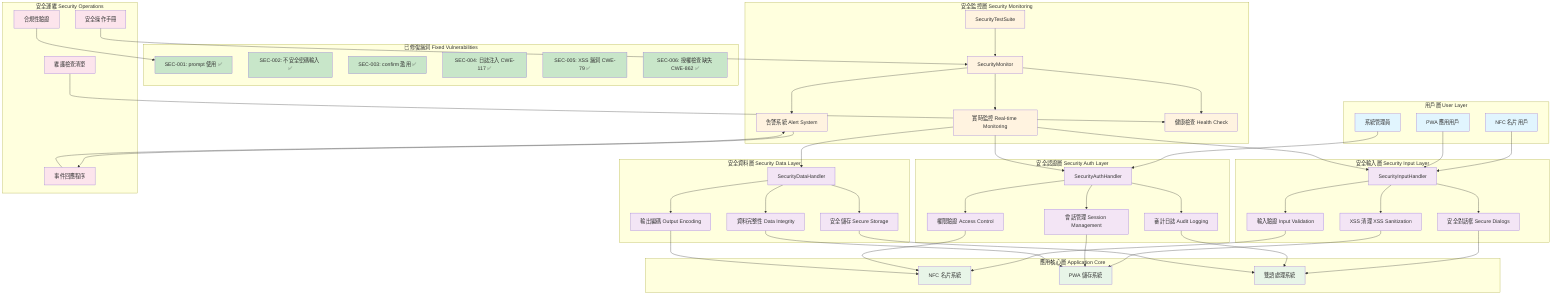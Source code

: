 graph TB
    subgraph "用戶層 User Layer"
        U1[NFC 名片用戶]
        U2[PWA 應用用戶]
        U3[系統管理員]
    end
    
    subgraph "安全輸入層 Security Input Layer"
        SI1[SecurityInputHandler]
        SI2[輸入驗證 Input Validation]
        SI3[XSS 清理 XSS Sanitization]
        SI4[安全對話框 Secure Dialogs]
    end
    
    subgraph "安全認證層 Security Auth Layer"
        SA1[SecurityAuthHandler]
        SA2[權限驗證 Access Control]
        SA3[會話管理 Session Management]
        SA4[審計日誌 Audit Logging]
    end
    
    subgraph "安全資料層 Security Data Layer"
        SD1[SecurityDataHandler]
        SD2[輸出編碼 Output Encoding]
        SD3[資料完整性 Data Integrity]
        SD4[安全儲存 Secure Storage]
    end
    
    subgraph "應用核心層 Application Core"
        AC1[NFC 名片系統]
        AC2[PWA 儲存系統]
        AC3[雙語處理系統]
    end
    
    subgraph "安全監控層 Security Monitoring"
        SM1[SecurityMonitor]
        SM2[實時監控 Real-time Monitoring]
        SM3[告警系統 Alert System]
        SM4[健康檢查 Health Check]
        SM5[SecurityTestSuite]
    end
    
    subgraph "已修復漏洞 Fixed Vulnerabilities"
        FV1[SEC-001: prompt 使用 ✅]
        FV2[SEC-002: 不安全密碼輸入 ✅]
        FV3[SEC-003: confirm 濫用 ✅]
        FV4[SEC-004: 日誌注入 CWE-117 ✅]
        FV5[SEC-005: XSS 漏洞 CWE-79 ✅]
        FV6[SEC-006: 授權檢查缺失 CWE-862 ✅]
    end
    
    subgraph "安全運維 Security Operations"
        SO1[安全操作手冊]
        SO2[事件回應程序]
        SO3[維護檢查清單]
        SO4[合規性驗證]
    end
    
    %% 用戶到安全層的連接
    U1 --> SI1
    U2 --> SI1
    U3 --> SA1
    
    %% 安全層之間的連接
    SI1 --> SI2
    SI1 --> SI3
    SI1 --> SI4
    
    SA1 --> SA2
    SA1 --> SA3
    SA1 --> SA4
    
    SD1 --> SD2
    SD1 --> SD3
    SD1 --> SD4
    
    %% 安全層到應用核心的連接
    SI2 --> AC1
    SI3 --> AC2
    SI4 --> AC3
    
    SA2 --> AC1
    SA3 --> AC2
    SA4 --> AC3
    
    SD2 --> AC1
    SD3 --> AC2
    SD4 --> AC3
    
    %% 監控層連接
    SM1 --> SM2
    SM1 --> SM3
    SM1 --> SM4
    SM5 --> SM1
    
    %% 監控到各安全層
    SM2 --> SI1
    SM2 --> SA1
    SM2 --> SD1
    SM3 --> SO2
    
    %% 運維連接
    SO1 --> SM1
    SO2 --> SM3
    SO3 --> SM4
    SO4 --> FV1
    
    %% 樣式設定
    classDef userLayer fill:#e1f5fe
    classDef securityLayer fill:#f3e5f5
    classDef coreLayer fill:#e8f5e8
    classDef monitorLayer fill:#fff3e0
    classDef fixedVuln fill:#c8e6c9
    classDef operations fill:#fce4ec
    
    class U1,U2,U3 userLayer
    class SI1,SI2,SI3,SI4,SA1,SA2,SA3,SA4,SD1,SD2,SD3,SD4 securityLayer
    class AC1,AC2,AC3 coreLayer
    class SM1,SM2,SM3,SM4,SM5 monitorLayer
    class FV1,FV2,FV3,FV4,FV5,FV6 fixedVuln
    class SO1,SO2,SO3,SO4 operations